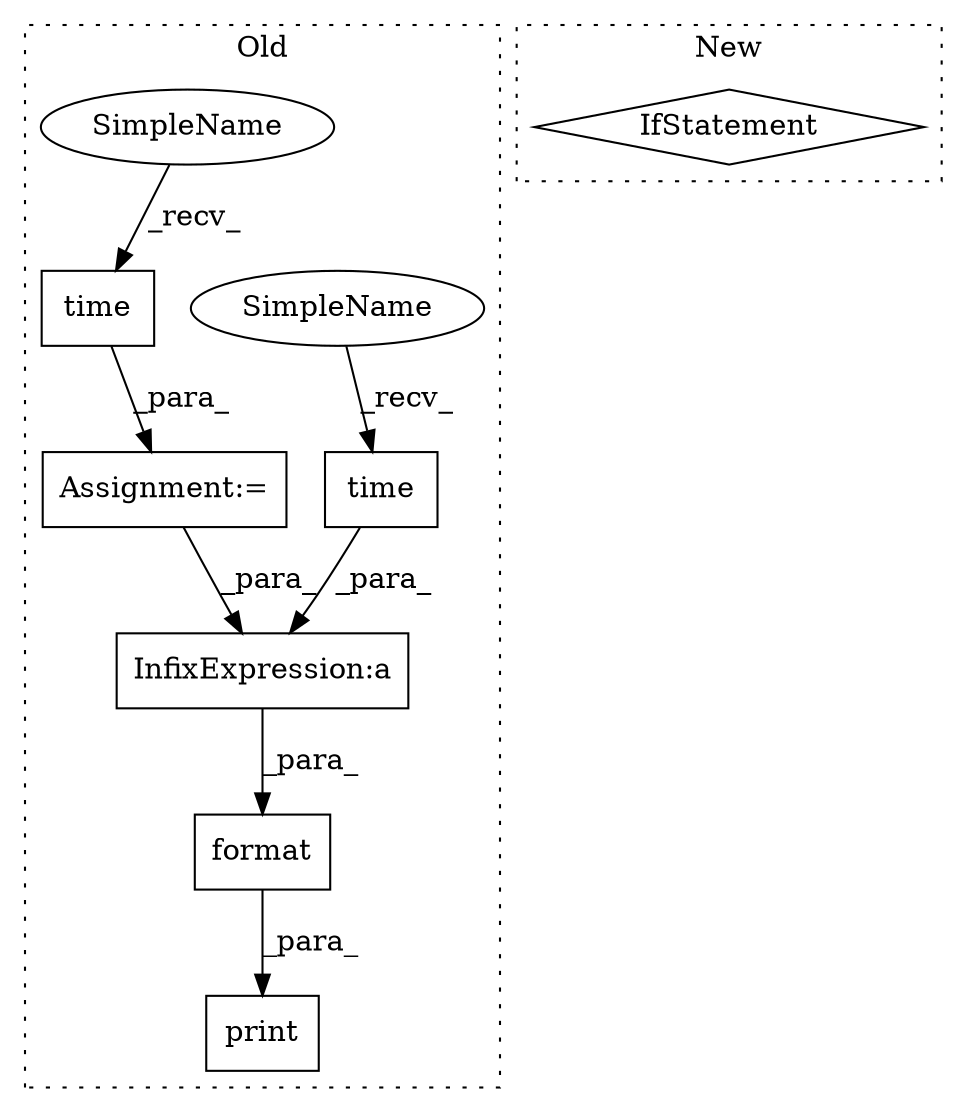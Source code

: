 digraph G {
subgraph cluster0 {
1 [label="time" a="32" s="2755" l="6" shape="box"];
3 [label="Assignment:=" a="7" s="2749" l="1" shape="box"];
4 [label="InfixExpression:a" a="27" s="2914" l="3" shape="box"];
5 [label="time" a="32" s="2498" l="6" shape="box"];
6 [label="print" a="32" s="2801,2931" l="6,1" shape="box"];
7 [label="format" a="32" s="2861,2919" l="7,1" shape="box"];
8 [label="SimpleName" a="42" s="2493" l="4" shape="ellipse"];
9 [label="SimpleName" a="42" s="2750" l="4" shape="ellipse"];
label = "Old";
style="dotted";
}
subgraph cluster1 {
2 [label="IfStatement" a="25" s="2827,2843" l="4,2" shape="diamond"];
label = "New";
style="dotted";
}
1 -> 3 [label="_para_"];
3 -> 4 [label="_para_"];
4 -> 7 [label="_para_"];
5 -> 4 [label="_para_"];
7 -> 6 [label="_para_"];
8 -> 5 [label="_recv_"];
9 -> 1 [label="_recv_"];
}